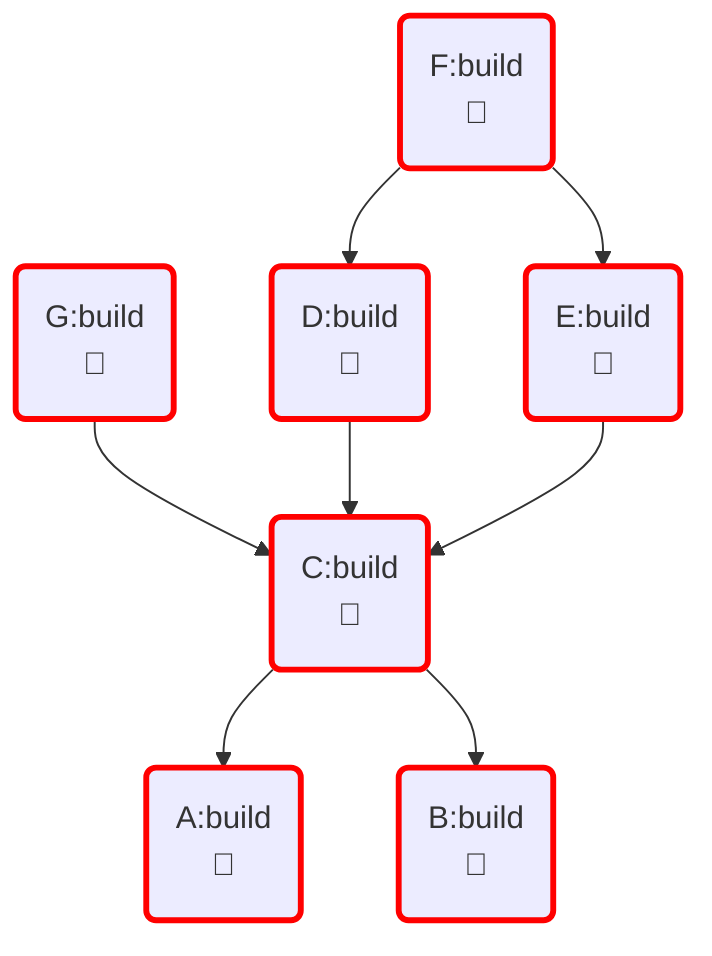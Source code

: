 flowchart TD
classDef forced stroke:red,stroke-width:3px
classDef required stroke:orange,stroke-width:3px
classDef selected stroke:black,stroke-width:3px
F:build("F:build
 👀")
G:build("G:build
 👀")
F:build --> D:build
F:build --> E:build
class F:build forced
G:build --> C:build
class G:build forced
D:build("D:build
 👀")
E:build("E:build
 👀")
D:build --> C:build
class D:build forced
E:build --> C:build
class E:build forced
C:build("C:build
 👀")
C:build --> A:build
C:build --> B:build
class C:build forced
A:build("A:build
 👀")
B:build("B:build
 👀")
class A:build forced
class B:build forced